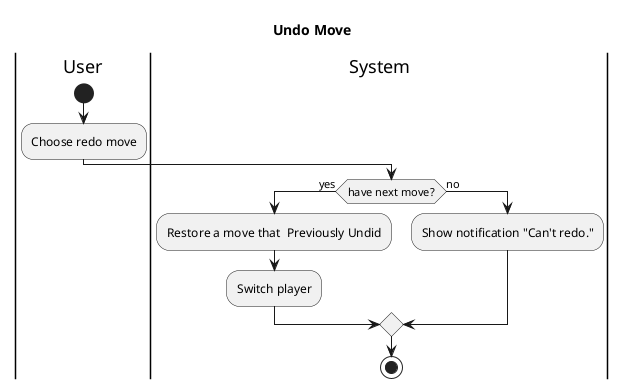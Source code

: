 @startuml "Activity diagram"
title "Undo Move"
|User|
start
:Choose redo move;
|System|
if (have next move?) then (yes)
    :Restore a move that  Previously Undid;
    :Switch player;
else (no)
    :Show notification "Can't redo.";
endif
stop
@enduml
